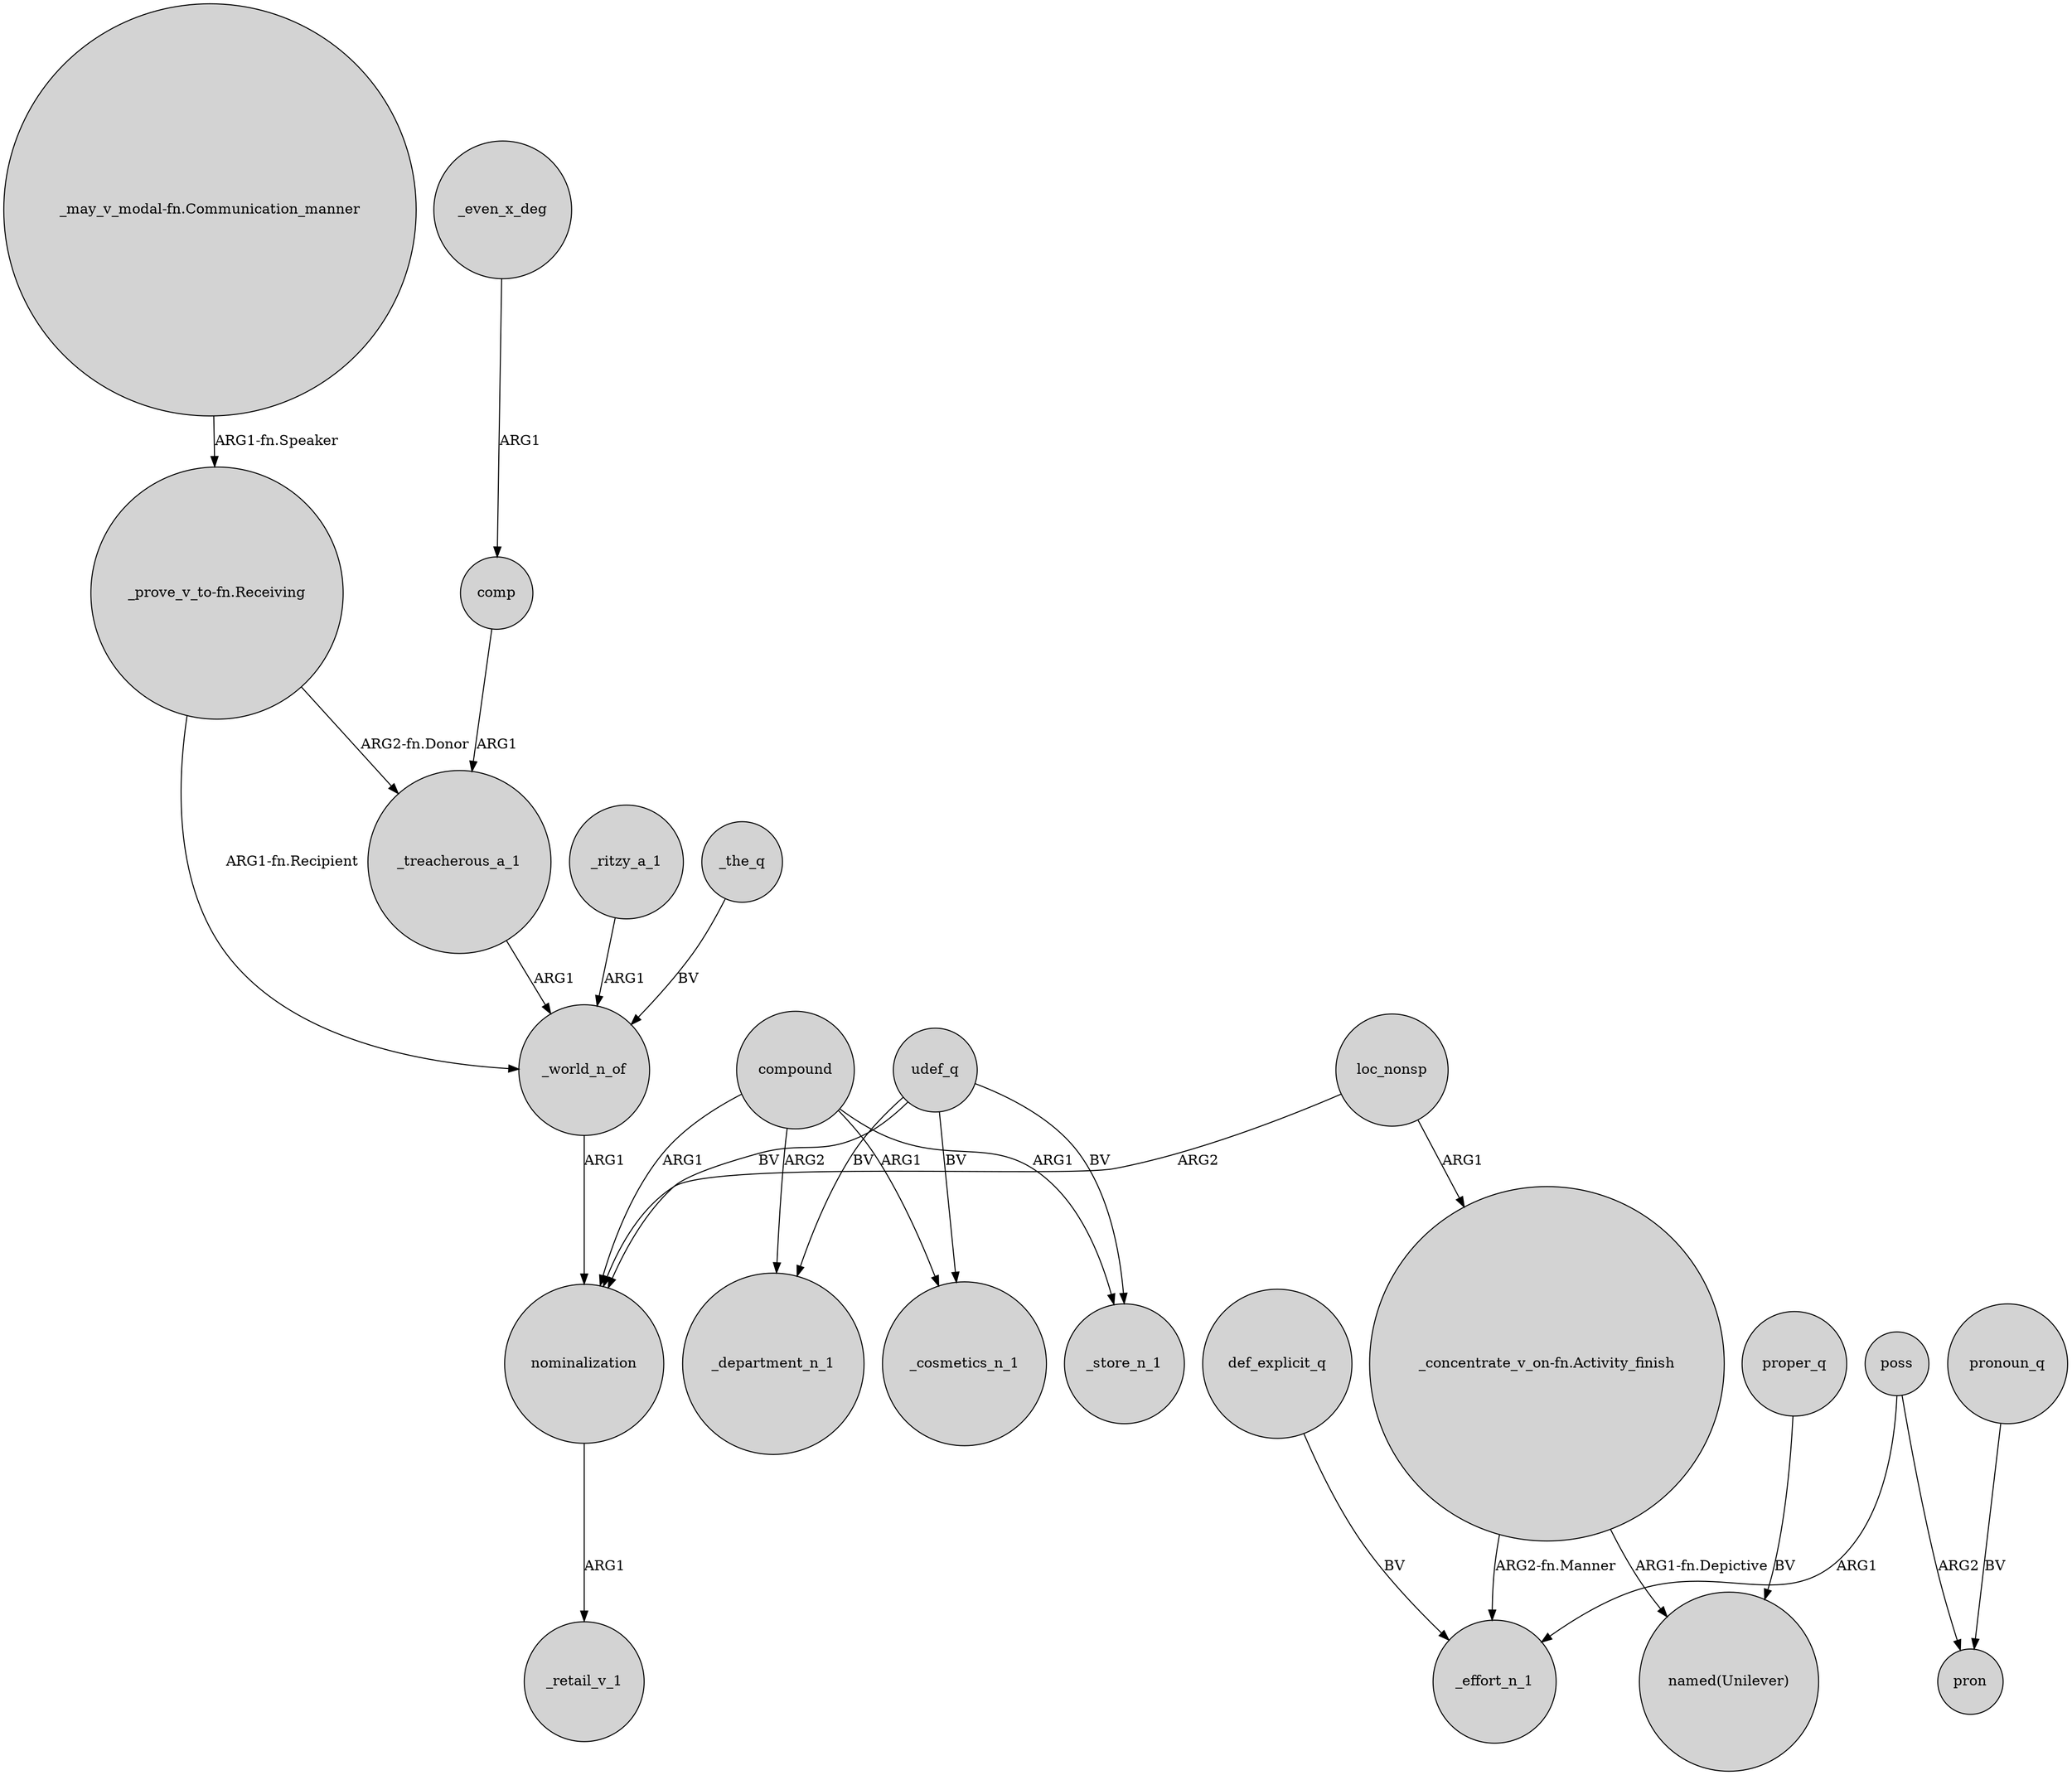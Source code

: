 digraph {
	node [shape=circle style=filled]
	nominalization -> _retail_v_1 [label=ARG1]
	def_explicit_q -> _effort_n_1 [label=BV]
	_treacherous_a_1 -> _world_n_of [label=ARG1]
	"_concentrate_v_on-fn.Activity_finish" -> "named(Unilever)" [label="ARG1-fn.Depictive"]
	udef_q -> nominalization [label=BV]
	"_may_v_modal-fn.Communication_manner" -> "_prove_v_to-fn.Receiving" [label="ARG1-fn.Speaker"]
	poss -> _effort_n_1 [label=ARG1]
	udef_q -> _department_n_1 [label=BV]
	loc_nonsp -> nominalization [label=ARG2]
	pronoun_q -> pron [label=BV]
	compound -> nominalization [label=ARG1]
	poss -> pron [label=ARG2]
	compound -> _cosmetics_n_1 [label=ARG1]
	udef_q -> _store_n_1 [label=BV]
	compound -> _store_n_1 [label=ARG1]
	"_prove_v_to-fn.Receiving" -> _world_n_of [label="ARG1-fn.Recipient"]
	"_prove_v_to-fn.Receiving" -> _treacherous_a_1 [label="ARG2-fn.Donor"]
	_ritzy_a_1 -> _world_n_of [label=ARG1]
	compound -> _department_n_1 [label=ARG2]
	"_concentrate_v_on-fn.Activity_finish" -> _effort_n_1 [label="ARG2-fn.Manner"]
	udef_q -> _cosmetics_n_1 [label=BV]
	comp -> _treacherous_a_1 [label=ARG1]
	_world_n_of -> nominalization [label=ARG1]
	proper_q -> "named(Unilever)" [label=BV]
	loc_nonsp -> "_concentrate_v_on-fn.Activity_finish" [label=ARG1]
	_even_x_deg -> comp [label=ARG1]
	_the_q -> _world_n_of [label=BV]
}
